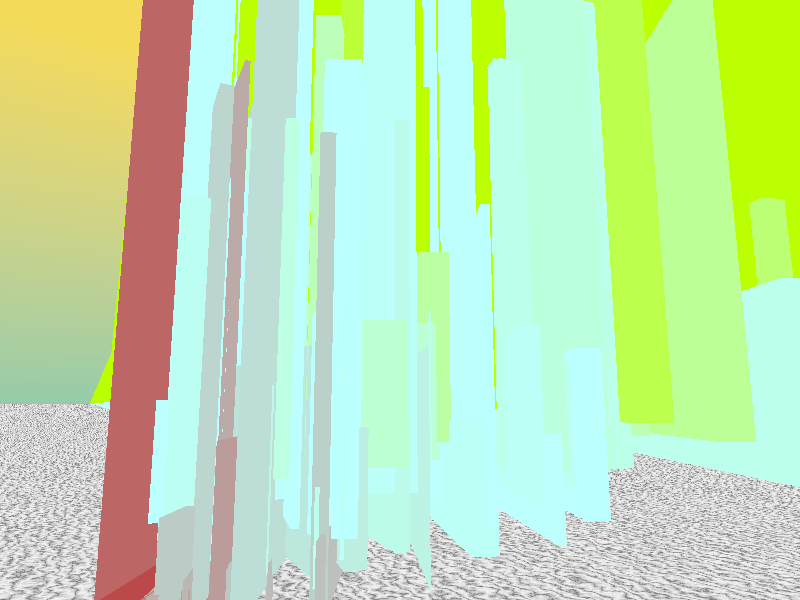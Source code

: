 #include "textures.inc"
#include "colors.inc"

camera {
  location <0, 200 + clock*50, -500 + clock*800>
  look_at <260 + 50 * sin(clock + 3), 300, 10>
  right image_width/image_height*x
}

light_source {
  <260, 100, -50>
  color White
}


sky_sphere {
  pigment {
    gradient y
    color_map {
      [0.0 rgb <0.3, 0.6, 0.4>]
      [0.5 rgb <0.9, 0.7, 0.1>]
    }
  }
}

/*
box {
  <1, 2, 1>, <-1, -1, -5>
  
  texture {
    pigment {color LightBlue filter 0.6}

    finish {
      phong 0.9
      phong_size 60
      metallic 5
    }
  }

  interior {ior 5}
  
  rotate <0.2, 0.4, 0.5>*360
}
*/


plane {
  <0, 1, 0>, -10
  pigment {
    White_Marble
    scale 20
  }

  finish {
    phong 0.5
    diffuse 0.6
  }
}


#declare RandomSeed = seed(1);

#for (Count, 1, 150)
  box {
    <Count -1, Count + 1, Count*2>, <Count * rand(RandomSeed) + 1 + clock , Count * 3 / rand(RandomSeed), Count/clock>
    pigment {rgb <.5, Count/30, sin(Count/30 + clock)> transmit 0.7 * rand(RandomSeed)}
    translate <Count * rand(RandomSeed)*10, Count - rand(RandomSeed)*10, 15>
    rotate <0, rand(RandomSeed) * 30, bitwise_and(clock * 20, rand(RandomSeed) * 20)>
  }
#end
